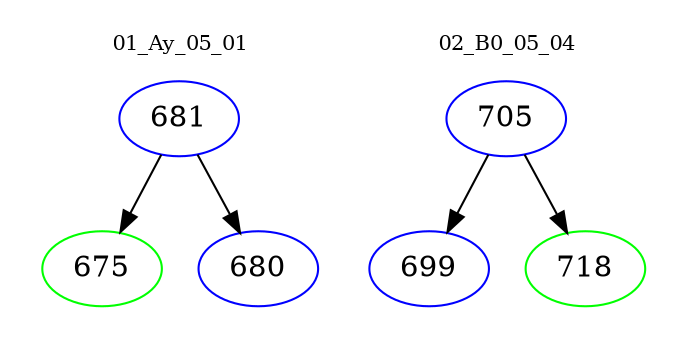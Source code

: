 digraph{
subgraph cluster_0 {
color = white
label = "01_Ay_05_01";
fontsize=10;
T0_681 [label="681", color="blue"]
T0_681 -> T0_675 [color="black"]
T0_675 [label="675", color="green"]
T0_681 -> T0_680 [color="black"]
T0_680 [label="680", color="blue"]
}
subgraph cluster_1 {
color = white
label = "02_B0_05_04";
fontsize=10;
T1_705 [label="705", color="blue"]
T1_705 -> T1_699 [color="black"]
T1_699 [label="699", color="blue"]
T1_705 -> T1_718 [color="black"]
T1_718 [label="718", color="green"]
}
}
